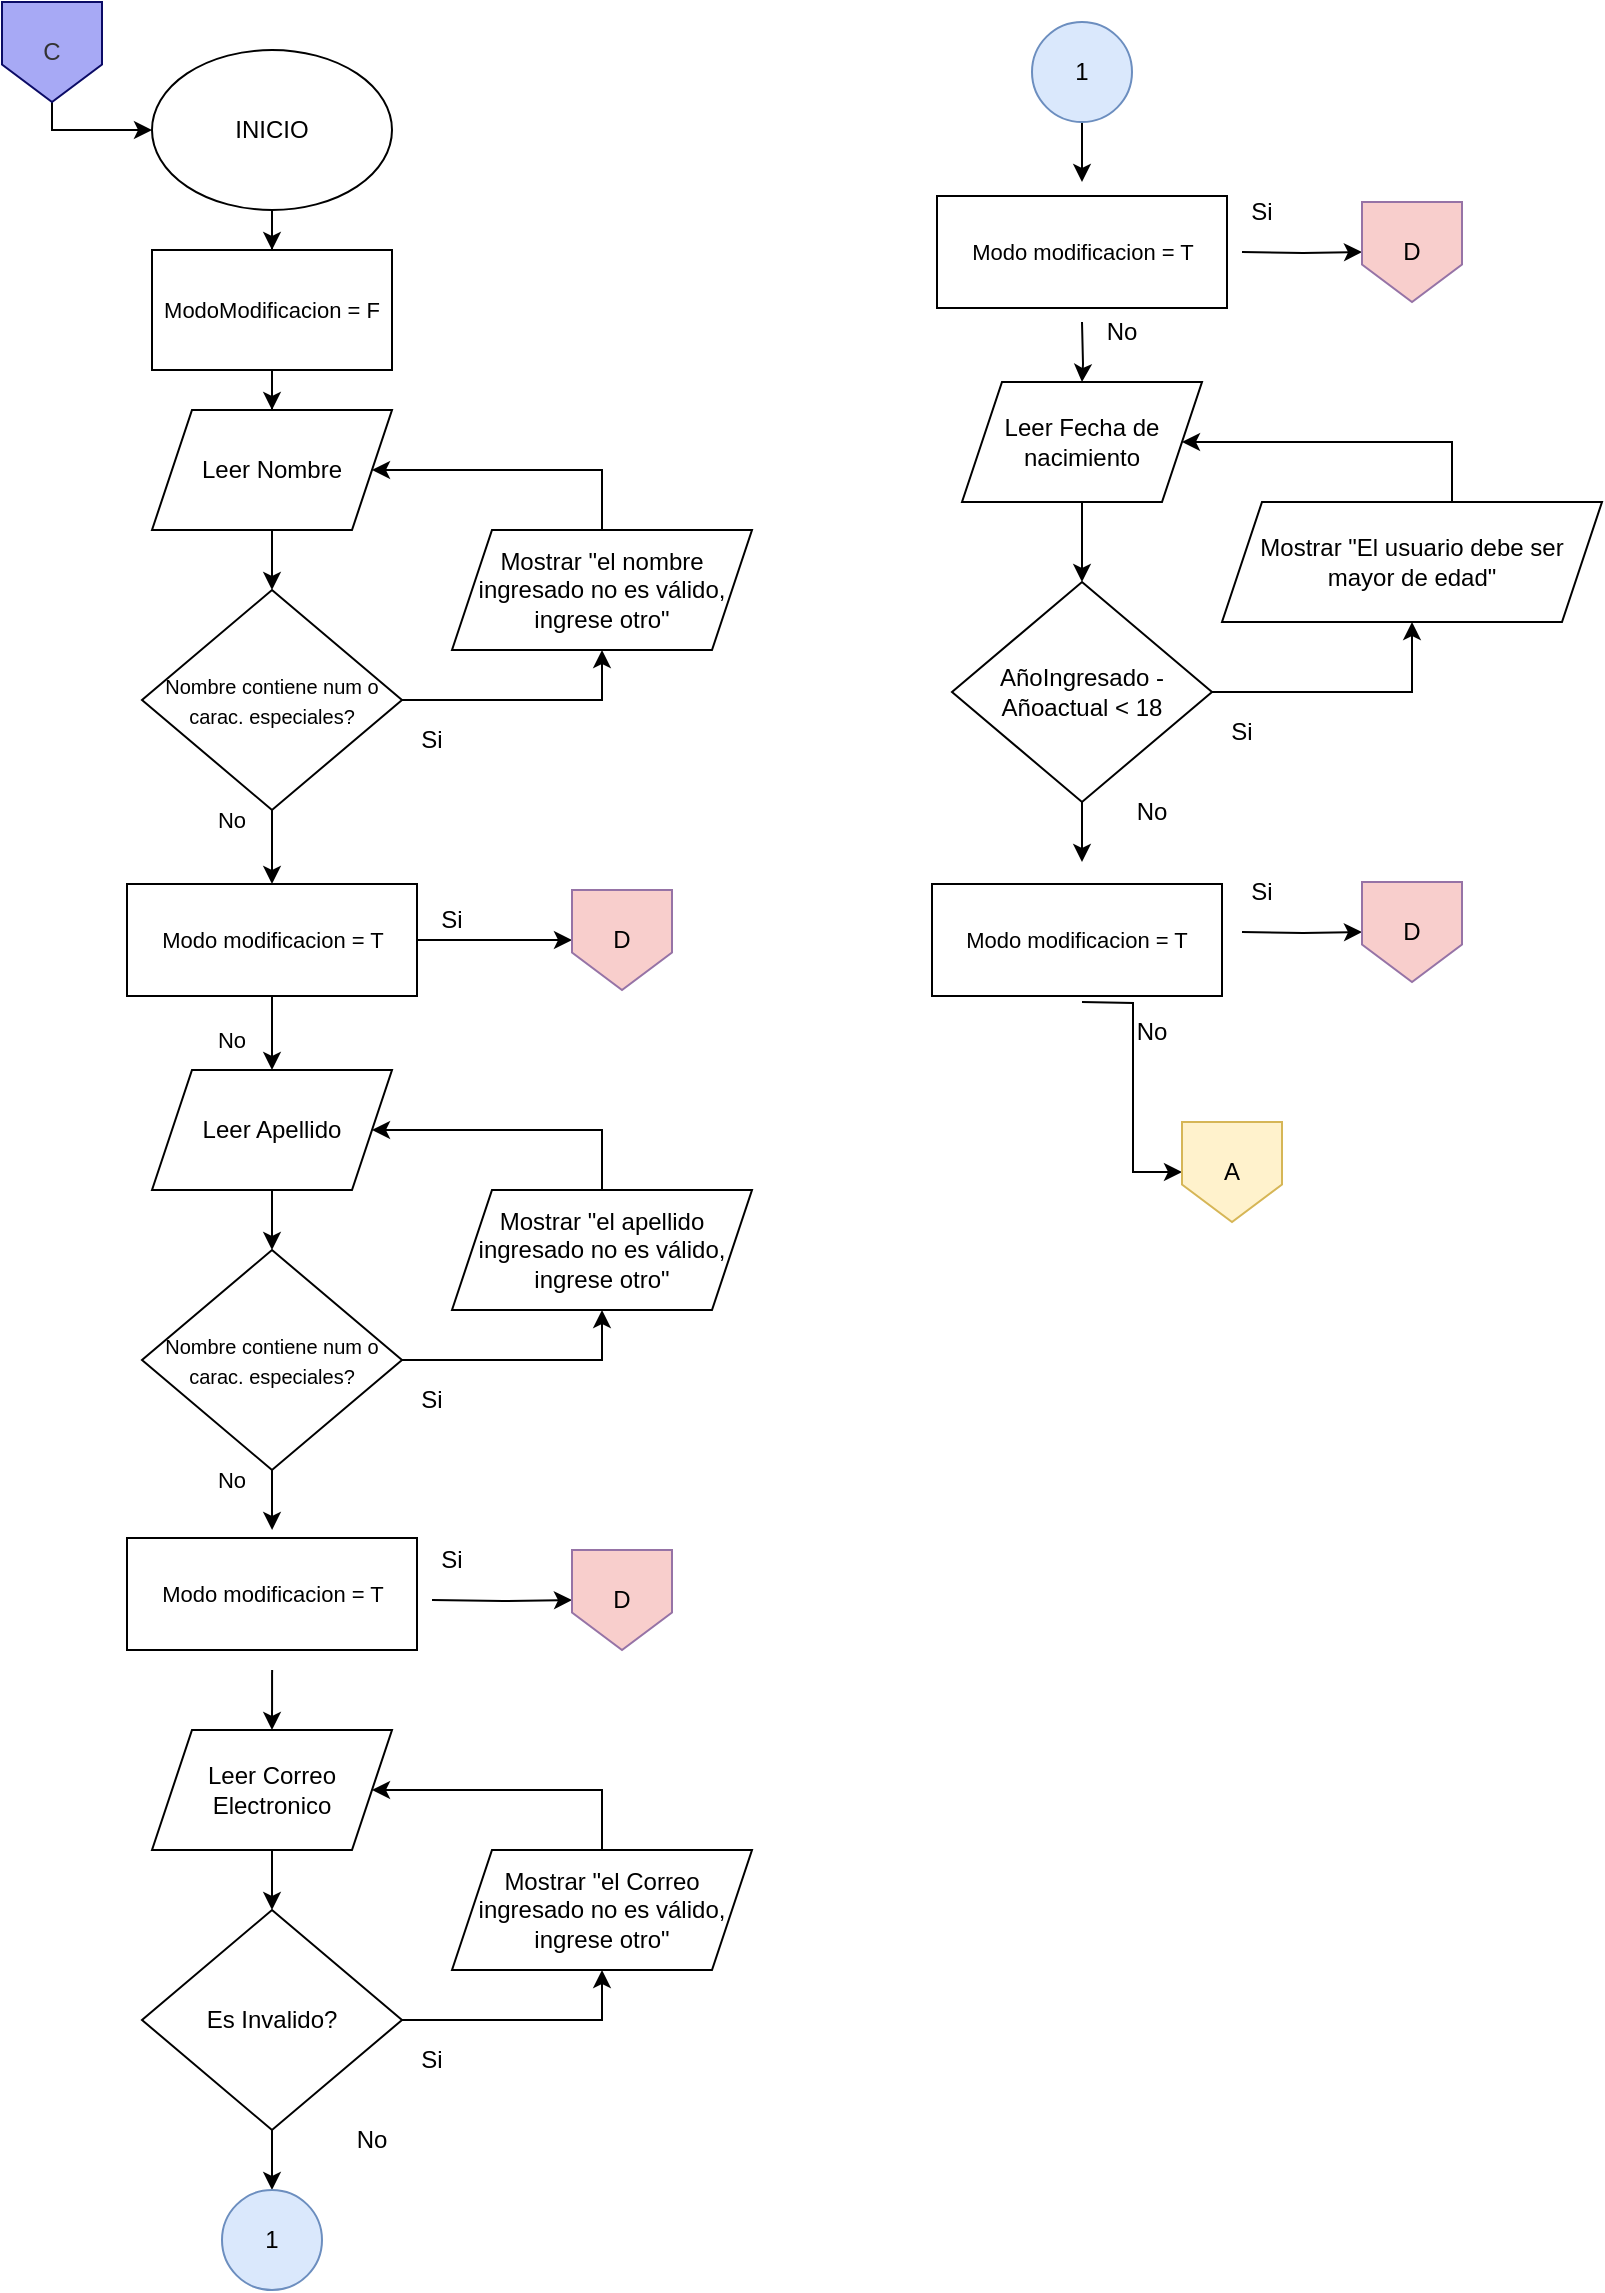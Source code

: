 <mxfile version="18.0.1" type="device" pages="3"><diagram id="2t5XsUsbbjKiXGP1UiN4" name="Solucion1"><mxGraphModel dx="1050" dy="652" grid="1" gridSize="10" guides="1" tooltips="1" connect="1" arrows="1" fold="1" page="1" pageScale="1" pageWidth="827" pageHeight="1169" math="0" shadow="0"><root><mxCell id="0"/><mxCell id="1" parent="0"/><mxCell id="XgdfV-czklC3EmxWTRdj-13" value="" style="edgeStyle=orthogonalEdgeStyle;rounded=0;orthogonalLoop=1;jettySize=auto;html=1;fontSize=11;" parent="1" source="XgdfV-czklC3EmxWTRdj-2" target="XgdfV-czklC3EmxWTRdj-12" edge="1"><mxGeometry relative="1" as="geometry"/></mxCell><mxCell id="XgdfV-czklC3EmxWTRdj-2" value="INICIO" style="ellipse;whiteSpace=wrap;html=1;" parent="1" vertex="1"><mxGeometry x="95" y="24" width="120" height="80" as="geometry"/></mxCell><mxCell id="XgdfV-czklC3EmxWTRdj-3" value="" style="edgeStyle=orthogonalEdgeStyle;orthogonalLoop=1;jettySize=auto;html=1;fontSize=10;" parent="1" source="XgdfV-czklC3EmxWTRdj-4" target="XgdfV-czklC3EmxWTRdj-6" edge="1"><mxGeometry relative="1" as="geometry"/></mxCell><mxCell id="XgdfV-czklC3EmxWTRdj-4" value="Leer Nombre" style="shape=parallelogram;perimeter=parallelogramPerimeter;whiteSpace=wrap;html=1;fixedSize=1;" parent="1" vertex="1"><mxGeometry x="95" y="204" width="120" height="60" as="geometry"/></mxCell><mxCell id="XgdfV-czklC3EmxWTRdj-5" style="edgeStyle=orthogonalEdgeStyle;rounded=0;orthogonalLoop=1;jettySize=auto;html=1;entryX=0.5;entryY=1;entryDx=0;entryDy=0;fontSize=12;" parent="1" source="XgdfV-czklC3EmxWTRdj-6" target="XgdfV-czklC3EmxWTRdj-9" edge="1"><mxGeometry relative="1" as="geometry"/></mxCell><mxCell id="XgdfV-czklC3EmxWTRdj-17" value="" style="edgeStyle=orthogonalEdgeStyle;rounded=0;orthogonalLoop=1;jettySize=auto;html=1;fontSize=11;" parent="1" source="XgdfV-czklC3EmxWTRdj-6" target="XgdfV-czklC3EmxWTRdj-16" edge="1"><mxGeometry relative="1" as="geometry"/></mxCell><mxCell id="XgdfV-czklC3EmxWTRdj-6" value="&lt;font style=&quot;font-size: 10px&quot;&gt;Nombre contiene num o carac. especiales?&lt;/font&gt;" style="rhombus;whiteSpace=wrap;html=1;" parent="1" vertex="1"><mxGeometry x="90" y="294" width="130" height="110" as="geometry"/></mxCell><mxCell id="XgdfV-czklC3EmxWTRdj-7" value="&lt;font style=&quot;font-size: 12px&quot;&gt;Si&lt;/font&gt;" style="text;html=1;strokeColor=none;fillColor=none;align=center;verticalAlign=middle;whiteSpace=wrap;rounded=0;fontSize=10;" parent="1" vertex="1"><mxGeometry x="205" y="354" width="60" height="30" as="geometry"/></mxCell><mxCell id="XgdfV-czklC3EmxWTRdj-8" style="edgeStyle=orthogonalEdgeStyle;rounded=0;orthogonalLoop=1;jettySize=auto;html=1;fontSize=12;exitX=0.5;exitY=0;exitDx=0;exitDy=0;" parent="1" source="XgdfV-czklC3EmxWTRdj-9" target="XgdfV-czklC3EmxWTRdj-4" edge="1"><mxGeometry relative="1" as="geometry"/></mxCell><mxCell id="XgdfV-czklC3EmxWTRdj-9" value="Mostrar &quot;el nombre ingresado no es válido, ingrese otro&quot;" style="shape=parallelogram;perimeter=parallelogramPerimeter;whiteSpace=wrap;html=1;fixedSize=1;fontSize=12;" parent="1" vertex="1"><mxGeometry x="245" y="264" width="150" height="60" as="geometry"/></mxCell><mxCell id="qvsBY88NgVg7_PKoARzQ-2" style="edgeStyle=orthogonalEdgeStyle;rounded=0;orthogonalLoop=1;jettySize=auto;html=1;entryX=0;entryY=0.5;entryDx=0;entryDy=0;exitX=0.5;exitY=1;exitDx=0;exitDy=0;" edge="1" parent="1" source="XgdfV-czklC3EmxWTRdj-11" target="XgdfV-czklC3EmxWTRdj-2"><mxGeometry relative="1" as="geometry"><Array as="points"><mxPoint x="45" y="64"/></Array></mxGeometry></mxCell><mxCell id="XgdfV-czklC3EmxWTRdj-11" value="C" style="shape=offPageConnector;whiteSpace=wrap;html=1;fontSize=12;fillColor=#A7A9F5;strokeColor=#0B0B66;fontColor=#333333;" parent="1" vertex="1"><mxGeometry x="20" width="50" height="50" as="geometry"/></mxCell><mxCell id="XgdfV-czklC3EmxWTRdj-14" value="" style="edgeStyle=orthogonalEdgeStyle;rounded=0;orthogonalLoop=1;jettySize=auto;html=1;fontSize=11;" parent="1" source="XgdfV-czklC3EmxWTRdj-12" target="XgdfV-czklC3EmxWTRdj-4" edge="1"><mxGeometry relative="1" as="geometry"/></mxCell><mxCell id="XgdfV-czklC3EmxWTRdj-12" value="ModoModificacion = F" style="rounded=0;whiteSpace=wrap;html=1;fontSize=11;fillColor=default;gradientColor=none;" parent="1" vertex="1"><mxGeometry x="95" y="124" width="120" height="60" as="geometry"/></mxCell><mxCell id="XgdfV-czklC3EmxWTRdj-19" value="" style="edgeStyle=orthogonalEdgeStyle;rounded=0;orthogonalLoop=1;jettySize=auto;html=1;fontSize=11;" parent="1" source="XgdfV-czklC3EmxWTRdj-16" target="XgdfV-czklC3EmxWTRdj-18" edge="1"><mxGeometry relative="1" as="geometry"/></mxCell><mxCell id="stOzlXEBYyObZb-cnsoQ-8" value="" style="edgeStyle=orthogonalEdgeStyle;rounded=0;orthogonalLoop=1;jettySize=auto;html=1;fontSize=11;" parent="1" source="XgdfV-czklC3EmxWTRdj-16" target="stOzlXEBYyObZb-cnsoQ-2" edge="1"><mxGeometry relative="1" as="geometry"/></mxCell><mxCell id="XgdfV-czklC3EmxWTRdj-16" value="Modo modificacion = T" style="rounded=0;whiteSpace=wrap;html=1;fontFamily=Helvetica;fontSize=11;fontColor=default;align=center;strokeColor=default;fillColor=default;gradientColor=none;" parent="1" vertex="1"><mxGeometry x="82.5" y="441" width="145" height="56" as="geometry"/></mxCell><mxCell id="XgdfV-czklC3EmxWTRdj-18" value="D" style="shape=offPageConnector;whiteSpace=wrap;html=1;fontSize=12;fillColor=#F8CECC;strokeColor=#9673a6;" parent="1" vertex="1"><mxGeometry x="305" y="444" width="50" height="50" as="geometry"/></mxCell><mxCell id="stOzlXEBYyObZb-cnsoQ-1" value="" style="edgeStyle=orthogonalEdgeStyle;orthogonalLoop=1;jettySize=auto;html=1;fontSize=10;" parent="1" source="stOzlXEBYyObZb-cnsoQ-2" target="stOzlXEBYyObZb-cnsoQ-4" edge="1"><mxGeometry relative="1" as="geometry"/></mxCell><mxCell id="stOzlXEBYyObZb-cnsoQ-2" value="Leer Apellido" style="shape=parallelogram;perimeter=parallelogramPerimeter;whiteSpace=wrap;html=1;fixedSize=1;" parent="1" vertex="1"><mxGeometry x="95" y="534" width="120" height="60" as="geometry"/></mxCell><mxCell id="stOzlXEBYyObZb-cnsoQ-3" style="edgeStyle=orthogonalEdgeStyle;rounded=0;orthogonalLoop=1;jettySize=auto;html=1;entryX=0.5;entryY=1;entryDx=0;entryDy=0;fontSize=12;" parent="1" source="stOzlXEBYyObZb-cnsoQ-4" target="stOzlXEBYyObZb-cnsoQ-7" edge="1"><mxGeometry relative="1" as="geometry"/></mxCell><mxCell id="stOzlXEBYyObZb-cnsoQ-12" value="" style="edgeStyle=orthogonalEdgeStyle;rounded=0;orthogonalLoop=1;jettySize=auto;html=1;fontSize=11;" parent="1" source="stOzlXEBYyObZb-cnsoQ-4" edge="1"><mxGeometry relative="1" as="geometry"><mxPoint x="155.048" y="764" as="targetPoint"/></mxGeometry></mxCell><mxCell id="stOzlXEBYyObZb-cnsoQ-4" value="&lt;font style=&quot;font-size: 10px&quot;&gt;Nombre contiene num o carac. especiales?&lt;/font&gt;" style="rhombus;whiteSpace=wrap;html=1;" parent="1" vertex="1"><mxGeometry x="90" y="624" width="130" height="110" as="geometry"/></mxCell><mxCell id="stOzlXEBYyObZb-cnsoQ-5" value="&lt;font style=&quot;font-size: 12px&quot;&gt;Si&lt;/font&gt;" style="text;html=1;strokeColor=none;fillColor=none;align=center;verticalAlign=middle;whiteSpace=wrap;rounded=0;fontSize=10;" parent="1" vertex="1"><mxGeometry x="205" y="684" width="60" height="30" as="geometry"/></mxCell><mxCell id="stOzlXEBYyObZb-cnsoQ-6" style="edgeStyle=orthogonalEdgeStyle;rounded=0;orthogonalLoop=1;jettySize=auto;html=1;fontSize=12;exitX=0.5;exitY=0;exitDx=0;exitDy=0;" parent="1" source="stOzlXEBYyObZb-cnsoQ-7" target="stOzlXEBYyObZb-cnsoQ-2" edge="1"><mxGeometry relative="1" as="geometry"/></mxCell><mxCell id="stOzlXEBYyObZb-cnsoQ-7" value="Mostrar &quot;el apellido ingresado no es válido, ingrese otro&quot;" style="shape=parallelogram;perimeter=parallelogramPerimeter;whiteSpace=wrap;html=1;fixedSize=1;fontSize=12;" parent="1" vertex="1"><mxGeometry x="245" y="594" width="150" height="60" as="geometry"/></mxCell><mxCell id="stOzlXEBYyObZb-cnsoQ-9" value="" style="edgeStyle=orthogonalEdgeStyle;rounded=0;orthogonalLoop=1;jettySize=auto;html=1;fontSize=11;" parent="1" target="stOzlXEBYyObZb-cnsoQ-11" edge="1"><mxGeometry relative="1" as="geometry"><mxPoint x="235" y="799" as="sourcePoint"/></mxGeometry></mxCell><mxCell id="yn7XMGd3HkAJTvKmgE9W-11" style="edgeStyle=orthogonalEdgeStyle;rounded=0;orthogonalLoop=1;jettySize=auto;html=1;entryX=0.5;entryY=0;entryDx=0;entryDy=0;fontSize=11;" parent="1" target="yn7XMGd3HkAJTvKmgE9W-2" edge="1"><mxGeometry relative="1" as="geometry"><mxPoint x="155.048" y="834" as="sourcePoint"/></mxGeometry></mxCell><mxCell id="stOzlXEBYyObZb-cnsoQ-11" value="D" style="shape=offPageConnector;whiteSpace=wrap;html=1;fontSize=12;fillColor=#F8CECC;strokeColor=#9673a6;" parent="1" vertex="1"><mxGeometry x="305" y="774" width="50" height="50" as="geometry"/></mxCell><mxCell id="stOzlXEBYyObZb-cnsoQ-13" value="&lt;font style=&quot;font-size: 12px&quot;&gt;Si&lt;/font&gt;" style="text;html=1;strokeColor=none;fillColor=none;align=center;verticalAlign=middle;whiteSpace=wrap;rounded=0;fontSize=10;" parent="1" vertex="1"><mxGeometry x="215" y="444" width="60" height="30" as="geometry"/></mxCell><mxCell id="stOzlXEBYyObZb-cnsoQ-14" value="No" style="text;html=1;strokeColor=none;fillColor=none;align=center;verticalAlign=middle;whiteSpace=wrap;rounded=0;fontSize=11;" parent="1" vertex="1"><mxGeometry x="105" y="394" width="60" height="30" as="geometry"/></mxCell><mxCell id="stOzlXEBYyObZb-cnsoQ-15" value="No" style="text;html=1;strokeColor=none;fillColor=none;align=center;verticalAlign=middle;whiteSpace=wrap;rounded=0;fontSize=11;" parent="1" vertex="1"><mxGeometry x="105" y="504" width="60" height="30" as="geometry"/></mxCell><mxCell id="stOzlXEBYyObZb-cnsoQ-16" value="No" style="text;html=1;strokeColor=none;fillColor=none;align=center;verticalAlign=middle;whiteSpace=wrap;rounded=0;fontSize=11;" parent="1" vertex="1"><mxGeometry x="105" y="724" width="60" height="30" as="geometry"/></mxCell><mxCell id="stOzlXEBYyObZb-cnsoQ-17" value="&lt;font style=&quot;font-size: 12px&quot;&gt;Si&lt;/font&gt;" style="text;html=1;strokeColor=none;fillColor=none;align=center;verticalAlign=middle;whiteSpace=wrap;rounded=0;fontSize=10;" parent="1" vertex="1"><mxGeometry x="215" y="764" width="60" height="30" as="geometry"/></mxCell><mxCell id="yn7XMGd3HkAJTvKmgE9W-1" value="" style="edgeStyle=orthogonalEdgeStyle;orthogonalLoop=1;jettySize=auto;html=1;fontSize=10;" parent="1" source="yn7XMGd3HkAJTvKmgE9W-2" target="yn7XMGd3HkAJTvKmgE9W-4" edge="1"><mxGeometry relative="1" as="geometry"/></mxCell><mxCell id="yn7XMGd3HkAJTvKmgE9W-2" value="Leer Correo Electronico" style="shape=parallelogram;perimeter=parallelogramPerimeter;whiteSpace=wrap;html=1;fixedSize=1;" parent="1" vertex="1"><mxGeometry x="95" y="864" width="120" height="60" as="geometry"/></mxCell><mxCell id="yn7XMGd3HkAJTvKmgE9W-3" style="edgeStyle=orthogonalEdgeStyle;rounded=0;orthogonalLoop=1;jettySize=auto;html=1;entryX=0.5;entryY=1;entryDx=0;entryDy=0;fontSize=12;" parent="1" source="yn7XMGd3HkAJTvKmgE9W-4" target="yn7XMGd3HkAJTvKmgE9W-7" edge="1"><mxGeometry relative="1" as="geometry"/></mxCell><mxCell id="OzBiYdeZmgvh1nXCNXST-2" value="" style="edgeStyle=orthogonalEdgeStyle;rounded=0;orthogonalLoop=1;jettySize=auto;html=1;" edge="1" parent="1" source="yn7XMGd3HkAJTvKmgE9W-4" target="OzBiYdeZmgvh1nXCNXST-1"><mxGeometry relative="1" as="geometry"/></mxCell><mxCell id="yn7XMGd3HkAJTvKmgE9W-4" value="Es Invalido?" style="rhombus;whiteSpace=wrap;html=1;" parent="1" vertex="1"><mxGeometry x="90" y="954" width="130" height="110" as="geometry"/></mxCell><mxCell id="yn7XMGd3HkAJTvKmgE9W-5" value="&lt;font style=&quot;font-size: 12px&quot;&gt;Si&lt;/font&gt;" style="text;html=1;strokeColor=none;fillColor=none;align=center;verticalAlign=middle;whiteSpace=wrap;rounded=0;fontSize=10;" parent="1" vertex="1"><mxGeometry x="205" y="1014" width="60" height="30" as="geometry"/></mxCell><mxCell id="yn7XMGd3HkAJTvKmgE9W-6" style="edgeStyle=orthogonalEdgeStyle;rounded=0;orthogonalLoop=1;jettySize=auto;html=1;fontSize=12;exitX=0.5;exitY=0;exitDx=0;exitDy=0;" parent="1" source="yn7XMGd3HkAJTvKmgE9W-7" target="yn7XMGd3HkAJTvKmgE9W-2" edge="1"><mxGeometry relative="1" as="geometry"/></mxCell><mxCell id="yn7XMGd3HkAJTvKmgE9W-7" value="Mostrar &quot;el Correo ingresado no es válido, ingrese otro&quot;" style="shape=parallelogram;perimeter=parallelogramPerimeter;whiteSpace=wrap;html=1;fixedSize=1;fontSize=12;" parent="1" vertex="1"><mxGeometry x="245" y="924" width="150" height="60" as="geometry"/></mxCell><mxCell id="yn7XMGd3HkAJTvKmgE9W-8" value="&lt;font style=&quot;font-size: 12px&quot;&gt;No&lt;/font&gt;" style="text;html=1;strokeColor=none;fillColor=none;align=center;verticalAlign=middle;whiteSpace=wrap;rounded=0;fontSize=10;" parent="1" vertex="1"><mxGeometry x="175" y="1054" width="60" height="30" as="geometry"/></mxCell><mxCell id="yn7XMGd3HkAJTvKmgE9W-12" value="" style="edgeStyle=orthogonalEdgeStyle;rounded=0;orthogonalLoop=1;jettySize=auto;html=1;fontSize=11;" parent="1" target="yn7XMGd3HkAJTvKmgE9W-14" edge="1"><mxGeometry relative="1" as="geometry"><mxPoint x="640" y="125" as="sourcePoint"/></mxGeometry></mxCell><mxCell id="yn7XMGd3HkAJTvKmgE9W-14" value="D" style="shape=offPageConnector;whiteSpace=wrap;html=1;fontSize=12;fillColor=#F8CECC;strokeColor=#9673a6;" parent="1" vertex="1"><mxGeometry x="700" y="100" width="50" height="50" as="geometry"/></mxCell><mxCell id="yn7XMGd3HkAJTvKmgE9W-15" value="&lt;font style=&quot;font-size: 12px&quot;&gt;Si&lt;/font&gt;" style="text;html=1;strokeColor=none;fillColor=none;align=center;verticalAlign=middle;whiteSpace=wrap;rounded=0;fontSize=10;" parent="1" vertex="1"><mxGeometry x="620" y="90" width="60" height="30" as="geometry"/></mxCell><mxCell id="OzBiYdeZmgvh1nXCNXST-1" value="1" style="ellipse;whiteSpace=wrap;html=1;aspect=fixed;fontSize=12;fillColor=#dae8fc;strokeColor=#6c8ebf;" vertex="1" parent="1"><mxGeometry x="130" y="1094" width="50" height="50" as="geometry"/></mxCell><mxCell id="OzBiYdeZmgvh1nXCNXST-5" value="" style="edgeStyle=orthogonalEdgeStyle;rounded=0;orthogonalLoop=1;jettySize=auto;html=1;" edge="1" parent="1" source="OzBiYdeZmgvh1nXCNXST-3"><mxGeometry relative="1" as="geometry"><mxPoint x="560" y="90" as="targetPoint"/></mxGeometry></mxCell><mxCell id="OzBiYdeZmgvh1nXCNXST-3" value="1" style="ellipse;whiteSpace=wrap;html=1;aspect=fixed;fontSize=12;fillColor=#dae8fc;strokeColor=#6c8ebf;" vertex="1" parent="1"><mxGeometry x="535" y="10" width="50" height="50" as="geometry"/></mxCell><mxCell id="1nNHb5ImyzqzlSNYQ17G-1" value="" style="edgeStyle=orthogonalEdgeStyle;rounded=0;orthogonalLoop=1;jettySize=auto;html=1;fontSize=12;" edge="1" parent="1" target="1nNHb5ImyzqzlSNYQ17G-3"><mxGeometry relative="1" as="geometry"><mxPoint x="560" y="160" as="sourcePoint"/></mxGeometry></mxCell><mxCell id="1nNHb5ImyzqzlSNYQ17G-2" value="" style="edgeStyle=orthogonalEdgeStyle;orthogonalLoop=1;jettySize=auto;html=1;fontSize=10;" edge="1" parent="1" source="1nNHb5ImyzqzlSNYQ17G-3" target="1nNHb5ImyzqzlSNYQ17G-6"><mxGeometry relative="1" as="geometry"/></mxCell><mxCell id="1nNHb5ImyzqzlSNYQ17G-3" value="Leer Fecha de nacimiento" style="shape=parallelogram;perimeter=parallelogramPerimeter;whiteSpace=wrap;html=1;fixedSize=1;" vertex="1" parent="1"><mxGeometry x="500" y="190" width="120" height="60" as="geometry"/></mxCell><mxCell id="1nNHb5ImyzqzlSNYQ17G-4" style="edgeStyle=orthogonalEdgeStyle;rounded=0;orthogonalLoop=1;jettySize=auto;html=1;entryX=0.5;entryY=1;entryDx=0;entryDy=0;fontSize=12;" edge="1" parent="1" source="1nNHb5ImyzqzlSNYQ17G-6" target="1nNHb5ImyzqzlSNYQ17G-9"><mxGeometry relative="1" as="geometry"/></mxCell><mxCell id="1nNHb5ImyzqzlSNYQ17G-6" value="&lt;font style=&quot;font-size: 12px&quot;&gt;AñoIngresado - Añoactual &amp;lt; 18&lt;/font&gt;" style="rhombus;whiteSpace=wrap;html=1;" vertex="1" parent="1"><mxGeometry x="495" y="290" width="130" height="110" as="geometry"/></mxCell><mxCell id="1nNHb5ImyzqzlSNYQ17G-7" value="&lt;font style=&quot;font-size: 12px&quot;&gt;Si&lt;/font&gt;" style="text;html=1;strokeColor=none;fillColor=none;align=center;verticalAlign=middle;whiteSpace=wrap;rounded=0;fontSize=10;" vertex="1" parent="1"><mxGeometry x="610" y="350" width="60" height="30" as="geometry"/></mxCell><mxCell id="1nNHb5ImyzqzlSNYQ17G-8" style="edgeStyle=orthogonalEdgeStyle;rounded=0;orthogonalLoop=1;jettySize=auto;html=1;fontSize=12;exitX=0.5;exitY=0;exitDx=0;exitDy=0;entryX=1;entryY=0.5;entryDx=0;entryDy=0;" edge="1" parent="1" source="1nNHb5ImyzqzlSNYQ17G-9" target="1nNHb5ImyzqzlSNYQ17G-3"><mxGeometry relative="1" as="geometry"><Array as="points"><mxPoint x="745" y="220"/></Array></mxGeometry></mxCell><mxCell id="1nNHb5ImyzqzlSNYQ17G-9" value="Mostrar &quot;El usuario debe ser mayor de edad&quot;" style="shape=parallelogram;perimeter=parallelogramPerimeter;whiteSpace=wrap;html=1;fixedSize=1;fontSize=12;" vertex="1" parent="1"><mxGeometry x="630" y="250" width="190" height="60" as="geometry"/></mxCell><mxCell id="1nNHb5ImyzqzlSNYQ17G-10" value="&lt;font style=&quot;font-size: 12px&quot;&gt;No&lt;/font&gt;" style="text;html=1;strokeColor=none;fillColor=none;align=center;verticalAlign=middle;whiteSpace=wrap;rounded=0;fontSize=10;" vertex="1" parent="1"><mxGeometry x="550" y="150" width="60" height="30" as="geometry"/></mxCell><mxCell id="1nNHb5ImyzqzlSNYQ17G-11" value="&lt;font style=&quot;font-size: 12px&quot;&gt;No&lt;/font&gt;" style="text;html=1;strokeColor=none;fillColor=none;align=center;verticalAlign=middle;whiteSpace=wrap;rounded=0;fontSize=10;" vertex="1" parent="1"><mxGeometry x="565" y="390" width="60" height="30" as="geometry"/></mxCell><mxCell id="1nNHb5ImyzqzlSNYQ17G-13" value="" style="edgeStyle=orthogonalEdgeStyle;rounded=0;orthogonalLoop=1;jettySize=auto;html=1;fontSize=11;" edge="1" parent="1" target="1nNHb5ImyzqzlSNYQ17G-15"><mxGeometry relative="1" as="geometry"><mxPoint x="640" y="465" as="sourcePoint"/></mxGeometry></mxCell><mxCell id="54F_9joHmL05jlWuwKGY-2" style="edgeStyle=orthogonalEdgeStyle;rounded=0;orthogonalLoop=1;jettySize=auto;html=1;entryX=0;entryY=0.5;entryDx=0;entryDy=0;" edge="1" parent="1" target="54F_9joHmL05jlWuwKGY-1"><mxGeometry relative="1" as="geometry"><mxPoint x="560" y="500" as="sourcePoint"/></mxGeometry></mxCell><mxCell id="1nNHb5ImyzqzlSNYQ17G-15" value="D" style="shape=offPageConnector;whiteSpace=wrap;html=1;fontSize=12;fillColor=#F8CECC;strokeColor=#9673a6;" vertex="1" parent="1"><mxGeometry x="700" y="440" width="50" height="50" as="geometry"/></mxCell><mxCell id="1nNHb5ImyzqzlSNYQ17G-16" value="&lt;font style=&quot;font-size: 12px&quot;&gt;Si&lt;/font&gt;" style="text;html=1;strokeColor=none;fillColor=none;align=center;verticalAlign=middle;whiteSpace=wrap;rounded=0;fontSize=10;" vertex="1" parent="1"><mxGeometry x="620" y="430" width="60" height="30" as="geometry"/></mxCell><mxCell id="1nNHb5ImyzqzlSNYQ17G-17" value="" style="edgeStyle=orthogonalEdgeStyle;rounded=0;orthogonalLoop=1;jettySize=auto;html=1;" edge="1" parent="1"><mxGeometry relative="1" as="geometry"><mxPoint x="560" y="400" as="sourcePoint"/><mxPoint x="560" y="430" as="targetPoint"/></mxGeometry></mxCell><mxCell id="1nNHb5ImyzqzlSNYQ17G-18" value="&lt;font style=&quot;font-size: 12px&quot;&gt;No&lt;/font&gt;" style="text;html=1;strokeColor=none;fillColor=none;align=center;verticalAlign=middle;whiteSpace=wrap;rounded=0;fontSize=10;" vertex="1" parent="1"><mxGeometry x="565" y="500" width="60" height="30" as="geometry"/></mxCell><mxCell id="54F_9joHmL05jlWuwKGY-1" value="A" style="shape=offPageConnector;whiteSpace=wrap;html=1;fontSize=12;fillColor=#fff2cc;strokeColor=#d6b656;" vertex="1" parent="1"><mxGeometry x="610" y="560" width="50" height="50" as="geometry"/></mxCell><mxCell id="Nd8E6YRmTpIrvcjP4Lmi-1" value="Modo modificacion = T" style="rounded=0;whiteSpace=wrap;html=1;fontFamily=Helvetica;fontSize=11;fontColor=default;align=center;strokeColor=default;fillColor=default;gradientColor=none;" vertex="1" parent="1"><mxGeometry x="82.5" y="768" width="145" height="56" as="geometry"/></mxCell><mxCell id="Nd8E6YRmTpIrvcjP4Lmi-2" value="Modo modificacion = T" style="rounded=0;whiteSpace=wrap;html=1;fontFamily=Helvetica;fontSize=11;fontColor=default;align=center;strokeColor=default;fillColor=default;gradientColor=none;" vertex="1" parent="1"><mxGeometry x="487.5" y="97" width="145" height="56" as="geometry"/></mxCell><mxCell id="Nd8E6YRmTpIrvcjP4Lmi-3" value="Modo modificacion = T" style="rounded=0;whiteSpace=wrap;html=1;fontFamily=Helvetica;fontSize=11;fontColor=default;align=center;strokeColor=default;fillColor=default;gradientColor=none;" vertex="1" parent="1"><mxGeometry x="485" y="441" width="145" height="56" as="geometry"/></mxCell></root></mxGraphModel></diagram><diagram id="OcpUrv05nKXC4rmCDOTu" name="Solucion2"><mxGraphModel dx="1837" dy="1142" grid="1" gridSize="10" guides="1" tooltips="1" connect="1" arrows="1" fold="1" page="1" pageScale="1" pageWidth="827" pageHeight="1169" math="0" shadow="0"><root><mxCell id="0"/><mxCell id="1" parent="0"/><mxCell id="tL3N1QqL71P3ONMkDOUT-5" style="edgeStyle=orthogonalEdgeStyle;rounded=0;orthogonalLoop=1;jettySize=auto;html=1;entryX=0;entryY=0.5;entryDx=0;entryDy=0;exitX=0.5;exitY=1;exitDx=0;exitDy=0;" edge="1" parent="1" source="f_uJ5-My7sQripFty5s6-1" target="P5ZSK1RF66J3ck82rve2-2"><mxGeometry relative="1" as="geometry"><Array as="points"><mxPoint x="50" y="50"/><mxPoint x="50" y="50"/></Array></mxGeometry></mxCell><mxCell id="f_uJ5-My7sQripFty5s6-1" value="A" style="shape=offPageConnector;whiteSpace=wrap;html=1;fontSize=12;fillColor=#fff2cc;strokeColor=#d6b656;" vertex="1" parent="1"><mxGeometry width="50" height="50" as="geometry"/></mxCell><mxCell id="P5ZSK1RF66J3ck82rve2-1" value="" style="edgeStyle=orthogonalEdgeStyle;rounded=0;orthogonalLoop=1;jettySize=auto;html=1;fontSize=12;" edge="1" parent="1" source="P5ZSK1RF66J3ck82rve2-2" target="P5ZSK1RF66J3ck82rve2-5"><mxGeometry relative="1" as="geometry"/></mxCell><mxCell id="P5ZSK1RF66J3ck82rve2-2" value="Leer Tel1" style="shape=parallelogram;perimeter=parallelogramPerimeter;whiteSpace=wrap;html=1;fixedSize=1;fontSize=12;" vertex="1" parent="1"><mxGeometry x="100" y="20" width="120" height="60" as="geometry"/></mxCell><mxCell id="P5ZSK1RF66J3ck82rve2-3" value="" style="edgeStyle=orthogonalEdgeStyle;rounded=0;orthogonalLoop=1;jettySize=auto;html=1;fontSize=12;" edge="1" parent="1" source="P5ZSK1RF66J3ck82rve2-5" target="P5ZSK1RF66J3ck82rve2-7"><mxGeometry relative="1" as="geometry"/></mxCell><mxCell id="P5ZSK1RF66J3ck82rve2-4" value="" style="edgeStyle=orthogonalEdgeStyle;rounded=0;orthogonalLoop=1;jettySize=auto;html=1;fontSize=12;" edge="1" parent="1" source="P5ZSK1RF66J3ck82rve2-5" target="P5ZSK1RF66J3ck82rve2-10"><mxGeometry relative="1" as="geometry"/></mxCell><mxCell id="P5ZSK1RF66J3ck82rve2-5" value="Es Invalido?" style="rhombus;whiteSpace=wrap;html=1;fontSize=12;" vertex="1" parent="1"><mxGeometry x="120" y="120" width="80" height="80" as="geometry"/></mxCell><mxCell id="P5ZSK1RF66J3ck82rve2-6" style="edgeStyle=orthogonalEdgeStyle;rounded=0;orthogonalLoop=1;jettySize=auto;html=1;entryX=1;entryY=0.5;entryDx=0;entryDy=0;fontSize=12;exitX=0.5;exitY=0;exitDx=0;exitDy=0;" edge="1" parent="1" source="P5ZSK1RF66J3ck82rve2-7" target="P5ZSK1RF66J3ck82rve2-2"><mxGeometry relative="1" as="geometry"><Array as="points"><mxPoint x="305" y="50"/></Array></mxGeometry></mxCell><mxCell id="P5ZSK1RF66J3ck82rve2-7" value="Mostrar &quot;el telefono ingresado no es válido, ingrese otro&quot;" style="shape=parallelogram;perimeter=parallelogramPerimeter;whiteSpace=wrap;html=1;fixedSize=1;fontSize=12;" vertex="1" parent="1"><mxGeometry x="230" y="130" width="150" height="60" as="geometry"/></mxCell><mxCell id="P5ZSK1RF66J3ck82rve2-8" style="edgeStyle=orthogonalEdgeStyle;rounded=0;orthogonalLoop=1;jettySize=auto;html=1;entryX=0.5;entryY=1;entryDx=0;entryDy=0;fontSize=12;" edge="1" parent="1" source="P5ZSK1RF66J3ck82rve2-10" target="P5ZSK1RF66J3ck82rve2-7"><mxGeometry relative="1" as="geometry"/></mxCell><mxCell id="P5ZSK1RF66J3ck82rve2-9" value="" style="edgeStyle=orthogonalEdgeStyle;rounded=0;orthogonalLoop=1;jettySize=auto;html=1;fontSize=12;" edge="1" parent="1" source="P5ZSK1RF66J3ck82rve2-10" target="P5ZSK1RF66J3ck82rve2-12"><mxGeometry relative="1" as="geometry"/></mxCell><mxCell id="P5ZSK1RF66J3ck82rve2-10" value="Telefono = 0 ?" style="rhombus;whiteSpace=wrap;html=1;fontSize=12;" vertex="1" parent="1"><mxGeometry x="115" y="230" width="90" height="80" as="geometry"/></mxCell><mxCell id="P5ZSK1RF66J3ck82rve2-11" value="" style="edgeStyle=orthogonalEdgeStyle;rounded=0;orthogonalLoop=1;jettySize=auto;html=1;fontSize=12;" edge="1" parent="1" source="P5ZSK1RF66J3ck82rve2-12" target="P5ZSK1RF66J3ck82rve2-15"><mxGeometry relative="1" as="geometry"/></mxCell><mxCell id="P5ZSK1RF66J3ck82rve2-12" value="Leer Tel2" style="shape=parallelogram;perimeter=parallelogramPerimeter;whiteSpace=wrap;html=1;fixedSize=1;fontSize=12;" vertex="1" parent="1"><mxGeometry x="100" y="350" width="120" height="60" as="geometry"/></mxCell><mxCell id="P5ZSK1RF66J3ck82rve2-13" value="" style="edgeStyle=orthogonalEdgeStyle;rounded=0;orthogonalLoop=1;jettySize=auto;html=1;fontSize=12;" edge="1" parent="1" source="P5ZSK1RF66J3ck82rve2-15" target="P5ZSK1RF66J3ck82rve2-17"><mxGeometry relative="1" as="geometry"/></mxCell><mxCell id="P5ZSK1RF66J3ck82rve2-14" value="" style="edgeStyle=orthogonalEdgeStyle;rounded=0;orthogonalLoop=1;jettySize=auto;html=1;fontSize=12;" edge="1" parent="1" source="P5ZSK1RF66J3ck82rve2-15" target="P5ZSK1RF66J3ck82rve2-20"><mxGeometry relative="1" as="geometry"/></mxCell><mxCell id="P5ZSK1RF66J3ck82rve2-15" value="Es Invalido?" style="rhombus;whiteSpace=wrap;html=1;fontSize=12;" vertex="1" parent="1"><mxGeometry x="120" y="440" width="80" height="80" as="geometry"/></mxCell><mxCell id="P5ZSK1RF66J3ck82rve2-16" style="edgeStyle=orthogonalEdgeStyle;rounded=0;orthogonalLoop=1;jettySize=auto;html=1;entryX=1;entryY=0.5;entryDx=0;entryDy=0;fontSize=12;exitX=0.5;exitY=0;exitDx=0;exitDy=0;" edge="1" parent="1" source="P5ZSK1RF66J3ck82rve2-17" target="P5ZSK1RF66J3ck82rve2-12"><mxGeometry relative="1" as="geometry"><Array as="points"><mxPoint x="315" y="380"/></Array></mxGeometry></mxCell><mxCell id="P5ZSK1RF66J3ck82rve2-17" value="Mostrar &quot;el telefono ingresado no es válido, ingrese otro&quot;" style="shape=parallelogram;perimeter=parallelogramPerimeter;whiteSpace=wrap;html=1;fixedSize=1;fontSize=12;" vertex="1" parent="1"><mxGeometry x="240" y="450" width="150" height="60" as="geometry"/></mxCell><mxCell id="P5ZSK1RF66J3ck82rve2-18" style="edgeStyle=orthogonalEdgeStyle;rounded=0;orthogonalLoop=1;jettySize=auto;html=1;entryX=0.5;entryY=1;entryDx=0;entryDy=0;fontSize=12;" edge="1" parent="1" source="P5ZSK1RF66J3ck82rve2-20" target="P5ZSK1RF66J3ck82rve2-17"><mxGeometry relative="1" as="geometry"/></mxCell><mxCell id="P5ZSK1RF66J3ck82rve2-19" value="" style="edgeStyle=orthogonalEdgeStyle;rounded=0;orthogonalLoop=1;jettySize=auto;html=1;fontSize=12;" edge="1" parent="1" source="P5ZSK1RF66J3ck82rve2-20" target="P5ZSK1RF66J3ck82rve2-43"><mxGeometry relative="1" as="geometry"/></mxCell><mxCell id="P5ZSK1RF66J3ck82rve2-20" value="Tel2 = Tel1" style="rhombus;whiteSpace=wrap;html=1;fontSize=12;" vertex="1" parent="1"><mxGeometry x="120" y="550" width="80" height="80" as="geometry"/></mxCell><mxCell id="P5ZSK1RF66J3ck82rve2-21" value="" style="edgeStyle=orthogonalEdgeStyle;rounded=0;orthogonalLoop=1;jettySize=auto;html=1;fontSize=12;" edge="1" parent="1" source="P5ZSK1RF66J3ck82rve2-22" target="P5ZSK1RF66J3ck82rve2-25"><mxGeometry relative="1" as="geometry"/></mxCell><mxCell id="P5ZSK1RF66J3ck82rve2-22" value="Leer Tel3" style="shape=parallelogram;perimeter=parallelogramPerimeter;whiteSpace=wrap;html=1;fixedSize=1;fontSize=12;" vertex="1" parent="1"><mxGeometry x="100" y="760" width="120" height="60" as="geometry"/></mxCell><mxCell id="P5ZSK1RF66J3ck82rve2-23" value="" style="edgeStyle=orthogonalEdgeStyle;rounded=0;orthogonalLoop=1;jettySize=auto;html=1;fontSize=12;" edge="1" parent="1" source="P5ZSK1RF66J3ck82rve2-25" target="P5ZSK1RF66J3ck82rve2-27"><mxGeometry relative="1" as="geometry"/></mxCell><mxCell id="P5ZSK1RF66J3ck82rve2-24" value="" style="edgeStyle=orthogonalEdgeStyle;rounded=0;orthogonalLoop=1;jettySize=auto;html=1;fontSize=12;" edge="1" parent="1" source="P5ZSK1RF66J3ck82rve2-25" target="P5ZSK1RF66J3ck82rve2-29"><mxGeometry relative="1" as="geometry"/></mxCell><mxCell id="P5ZSK1RF66J3ck82rve2-25" value="Es Invalido?" style="rhombus;whiteSpace=wrap;html=1;fontSize=12;" vertex="1" parent="1"><mxGeometry x="120" y="841" width="80" height="80" as="geometry"/></mxCell><mxCell id="P5ZSK1RF66J3ck82rve2-26" style="edgeStyle=orthogonalEdgeStyle;rounded=0;orthogonalLoop=1;jettySize=auto;html=1;entryX=1;entryY=0.5;entryDx=0;entryDy=0;fontSize=12;exitX=0.5;exitY=0;exitDx=0;exitDy=0;" edge="1" parent="1" source="P5ZSK1RF66J3ck82rve2-27" target="P5ZSK1RF66J3ck82rve2-22"><mxGeometry relative="1" as="geometry"><Array as="points"><mxPoint x="315" y="790"/></Array></mxGeometry></mxCell><mxCell id="P5ZSK1RF66J3ck82rve2-27" value="Mostrar &quot;el telefono ingresado no es válido, ingrese otro&quot;" style="shape=parallelogram;perimeter=parallelogramPerimeter;whiteSpace=wrap;html=1;fixedSize=1;fontSize=12;" vertex="1" parent="1"><mxGeometry x="240" y="851" width="150" height="60" as="geometry"/></mxCell><mxCell id="P5ZSK1RF66J3ck82rve2-28" style="edgeStyle=orthogonalEdgeStyle;rounded=0;orthogonalLoop=1;jettySize=auto;html=1;entryX=0.5;entryY=1;entryDx=0;entryDy=0;fontSize=12;" edge="1" parent="1" source="P5ZSK1RF66J3ck82rve2-29" target="P5ZSK1RF66J3ck82rve2-27"><mxGeometry relative="1" as="geometry"/></mxCell><mxCell id="IyNTri1KXAJJflEIQYmt-3" style="edgeStyle=orthogonalEdgeStyle;rounded=0;orthogonalLoop=1;jettySize=auto;html=1;entryX=0;entryY=0.5;entryDx=0;entryDy=0;exitX=0.5;exitY=1;exitDx=0;exitDy=0;" edge="1" parent="1" source="P5ZSK1RF66J3ck82rve2-29" target="IyNTri1KXAJJflEIQYmt-1"><mxGeometry relative="1" as="geometry"/></mxCell><mxCell id="P5ZSK1RF66J3ck82rve2-29" value="Tel3 = Tel1" style="rhombus;whiteSpace=wrap;html=1;fontSize=12;" vertex="1" parent="1"><mxGeometry x="120" y="951" width="80" height="80" as="geometry"/></mxCell><mxCell id="P5ZSK1RF66J3ck82rve2-30" value="&lt;font style=&quot;font-size: 12px&quot;&gt;Si&lt;/font&gt;" style="text;html=1;strokeColor=none;fillColor=none;align=center;verticalAlign=middle;whiteSpace=wrap;rounded=0;fontSize=10;" vertex="1" parent="1"><mxGeometry x="180" y="130" width="60" height="30" as="geometry"/></mxCell><mxCell id="P5ZSK1RF66J3ck82rve2-31" value="&lt;font style=&quot;font-size: 12px&quot;&gt;Si&lt;/font&gt;" style="text;html=1;strokeColor=none;fillColor=none;align=center;verticalAlign=middle;whiteSpace=wrap;rounded=0;fontSize=10;" vertex="1" parent="1"><mxGeometry x="180" y="240" width="60" height="30" as="geometry"/></mxCell><mxCell id="P5ZSK1RF66J3ck82rve2-32" value="&lt;font style=&quot;font-size: 12px&quot;&gt;Si&lt;/font&gt;" style="text;html=1;strokeColor=none;fillColor=none;align=center;verticalAlign=middle;whiteSpace=wrap;rounded=0;fontSize=10;" vertex="1" parent="1"><mxGeometry x="180" y="450" width="60" height="30" as="geometry"/></mxCell><mxCell id="P5ZSK1RF66J3ck82rve2-33" value="&lt;font style=&quot;font-size: 12px&quot;&gt;Si&lt;/font&gt;" style="text;html=1;strokeColor=none;fillColor=none;align=center;verticalAlign=middle;whiteSpace=wrap;rounded=0;fontSize=10;" vertex="1" parent="1"><mxGeometry x="180" y="560" width="60" height="30" as="geometry"/></mxCell><mxCell id="P5ZSK1RF66J3ck82rve2-34" value="&lt;font style=&quot;font-size: 12px&quot;&gt;Si&lt;/font&gt;" style="text;html=1;strokeColor=none;fillColor=none;align=center;verticalAlign=middle;whiteSpace=wrap;rounded=0;fontSize=10;" vertex="1" parent="1"><mxGeometry x="180" y="851" width="60" height="30" as="geometry"/></mxCell><mxCell id="P5ZSK1RF66J3ck82rve2-35" value="&lt;font style=&quot;font-size: 12px&quot;&gt;Si&lt;/font&gt;" style="text;html=1;strokeColor=none;fillColor=none;align=center;verticalAlign=middle;whiteSpace=wrap;rounded=0;fontSize=10;" vertex="1" parent="1"><mxGeometry x="180" y="961" width="60" height="30" as="geometry"/></mxCell><mxCell id="P5ZSK1RF66J3ck82rve2-36" value="&lt;font style=&quot;font-size: 12px&quot;&gt;No&lt;/font&gt;" style="text;html=1;strokeColor=none;fillColor=none;align=center;verticalAlign=middle;whiteSpace=wrap;rounded=0;fontSize=10;" vertex="1" parent="1"><mxGeometry x="100" y="310" width="60" height="30" as="geometry"/></mxCell><mxCell id="P5ZSK1RF66J3ck82rve2-37" value="&lt;font style=&quot;font-size: 12px&quot;&gt;No&lt;/font&gt;" style="text;html=1;strokeColor=none;fillColor=none;align=center;verticalAlign=middle;whiteSpace=wrap;rounded=0;fontSize=10;" vertex="1" parent="1"><mxGeometry x="100" y="190" width="60" height="30" as="geometry"/></mxCell><mxCell id="P5ZSK1RF66J3ck82rve2-38" value="&lt;font style=&quot;font-size: 12px&quot;&gt;No&lt;/font&gt;" style="text;html=1;strokeColor=none;fillColor=none;align=center;verticalAlign=middle;whiteSpace=wrap;rounded=0;fontSize=10;" vertex="1" parent="1"><mxGeometry x="100" y="520" width="60" height="30" as="geometry"/></mxCell><mxCell id="P5ZSK1RF66J3ck82rve2-39" value="&lt;font style=&quot;font-size: 12px&quot;&gt;No&lt;/font&gt;" style="text;html=1;strokeColor=none;fillColor=none;align=center;verticalAlign=middle;whiteSpace=wrap;rounded=0;fontSize=10;" vertex="1" parent="1"><mxGeometry x="100" y="610" width="60" height="30" as="geometry"/></mxCell><mxCell id="P5ZSK1RF66J3ck82rve2-40" value="&lt;font style=&quot;font-size: 12px&quot;&gt;No&lt;/font&gt;" style="text;html=1;strokeColor=none;fillColor=none;align=center;verticalAlign=middle;whiteSpace=wrap;rounded=0;fontSize=10;" vertex="1" parent="1"><mxGeometry x="100" y="911" width="60" height="30" as="geometry"/></mxCell><mxCell id="P5ZSK1RF66J3ck82rve2-42" style="edgeStyle=orthogonalEdgeStyle;rounded=0;orthogonalLoop=1;jettySize=auto;html=1;entryX=0.5;entryY=0;entryDx=0;entryDy=0;fontSize=12;" edge="1" parent="1" source="P5ZSK1RF66J3ck82rve2-43" target="P5ZSK1RF66J3ck82rve2-22"><mxGeometry relative="1" as="geometry"/></mxCell><mxCell id="IyNTri1KXAJJflEIQYmt-2" style="edgeStyle=orthogonalEdgeStyle;rounded=0;orthogonalLoop=1;jettySize=auto;html=1;entryX=0.5;entryY=0;entryDx=0;entryDy=0;" edge="1" parent="1" source="P5ZSK1RF66J3ck82rve2-43" target="IyNTri1KXAJJflEIQYmt-1"><mxGeometry relative="1" as="geometry"/></mxCell><mxCell id="P5ZSK1RF66J3ck82rve2-43" value="Tel2 = 0?" style="rhombus;whiteSpace=wrap;html=1;fontSize=12;" vertex="1" parent="1"><mxGeometry x="120" y="650" width="80" height="80" as="geometry"/></mxCell><mxCell id="P5ZSK1RF66J3ck82rve2-44" value="&lt;font style=&quot;font-size: 12px&quot;&gt;No&lt;/font&gt;" style="text;html=1;strokeColor=none;fillColor=none;align=center;verticalAlign=middle;whiteSpace=wrap;rounded=0;fontSize=10;" vertex="1" parent="1"><mxGeometry x="100" y="730" width="60" height="30" as="geometry"/></mxCell><mxCell id="P5ZSK1RF66J3ck82rve2-45" value="&lt;font style=&quot;font-size: 12px&quot;&gt;Si&lt;/font&gt;" style="text;html=1;strokeColor=none;fillColor=none;align=center;verticalAlign=middle;whiteSpace=wrap;rounded=0;fontSize=10;" vertex="1" parent="1"><mxGeometry x="180" y="650" width="60" height="30" as="geometry"/></mxCell><mxCell id="tL3N1QqL71P3ONMkDOUT-1" value="" style="edgeStyle=orthogonalEdgeStyle;rounded=0;orthogonalLoop=1;jettySize=auto;html=1;fontSize=11;" edge="1" parent="1" source="tL3N1QqL71P3ONMkDOUT-2" target="tL3N1QqL71P3ONMkDOUT-3"><mxGeometry relative="1" as="geometry"/></mxCell><mxCell id="_zYW3GxyhYnw_lj184kv-25" value="" style="edgeStyle=orthogonalEdgeStyle;rounded=0;orthogonalLoop=1;jettySize=auto;html=1;" edge="1" parent="1" source="tL3N1QqL71P3ONMkDOUT-2" target="_zYW3GxyhYnw_lj184kv-2"><mxGeometry relative="1" as="geometry"/></mxCell><mxCell id="tL3N1QqL71P3ONMkDOUT-2" value="Modo modificacion = T" style="rounded=0;whiteSpace=wrap;html=1;fontFamily=Helvetica;fontSize=11;fontColor=default;align=center;strokeColor=default;fillColor=default;gradientColor=none;" vertex="1" parent="1"><mxGeometry x="517.5" y="65" width="135" height="60" as="geometry"/></mxCell><mxCell id="tL3N1QqL71P3ONMkDOUT-3" value="D" style="shape=offPageConnector;whiteSpace=wrap;html=1;fontSize=12;fillColor=#F8CECC;strokeColor=#9673a6;" vertex="1" parent="1"><mxGeometry x="725" y="70" width="50" height="50" as="geometry"/></mxCell><mxCell id="tL3N1QqL71P3ONMkDOUT-4" value="&lt;font style=&quot;font-size: 12px&quot;&gt;Si&lt;/font&gt;" style="text;html=1;strokeColor=none;fillColor=none;align=center;verticalAlign=middle;whiteSpace=wrap;rounded=0;fontSize=10;" vertex="1" parent="1"><mxGeometry x="645" y="60" width="60" height="30" as="geometry"/></mxCell><mxCell id="vS4qK1GQlYIr4dCI3guG-1" value="&lt;font style=&quot;font-size: 12px&quot;&gt;No&lt;/font&gt;" style="text;html=1;strokeColor=none;fillColor=none;align=center;verticalAlign=middle;whiteSpace=wrap;rounded=0;fontSize=10;rotation=0;" vertex="1" parent="1"><mxGeometry x="90" y="1031" width="60" height="30" as="geometry"/></mxCell><mxCell id="IyNTri1KXAJJflEIQYmt-1" value="B" style="ellipse;whiteSpace=wrap;html=1;aspect=fixed;fillColor=#d5e8d4;strokeColor=#82b366;" vertex="1" parent="1"><mxGeometry x="389" y="1070" width="50" height="50" as="geometry"/></mxCell><mxCell id="IyNTri1KXAJJflEIQYmt-6" value="" style="edgeStyle=orthogonalEdgeStyle;rounded=0;orthogonalLoop=1;jettySize=auto;html=1;" edge="1" parent="1" source="IyNTri1KXAJJflEIQYmt-4" target="tL3N1QqL71P3ONMkDOUT-2"><mxGeometry relative="1" as="geometry"/></mxCell><mxCell id="IyNTri1KXAJJflEIQYmt-4" value="B" style="ellipse;whiteSpace=wrap;html=1;aspect=fixed;fillColor=#d5e8d4;strokeColor=#82b366;" vertex="1" parent="1"><mxGeometry x="414" y="70" width="50" height="50" as="geometry"/></mxCell><mxCell id="_zYW3GxyhYnw_lj184kv-1" value="" style="edgeStyle=orthogonalEdgeStyle;rounded=0;orthogonalLoop=1;jettySize=auto;html=1;fontSize=12;" edge="1" parent="1" source="_zYW3GxyhYnw_lj184kv-2" target="_zYW3GxyhYnw_lj184kv-5"><mxGeometry relative="1" as="geometry"/></mxCell><mxCell id="_zYW3GxyhYnw_lj184kv-2" value="Leer Contraseña" style="shape=parallelogram;perimeter=parallelogramPerimeter;whiteSpace=wrap;html=1;fixedSize=1;fontSize=12;" vertex="1" parent="1"><mxGeometry x="525" y="190" width="120" height="60" as="geometry"/></mxCell><mxCell id="_zYW3GxyhYnw_lj184kv-3" style="edgeStyle=orthogonalEdgeStyle;rounded=0;orthogonalLoop=1;jettySize=auto;html=1;entryX=0.5;entryY=1;entryDx=0;entryDy=0;fontSize=12;" edge="1" parent="1" source="_zYW3GxyhYnw_lj184kv-5" target="_zYW3GxyhYnw_lj184kv-7"><mxGeometry relative="1" as="geometry"/></mxCell><mxCell id="_zYW3GxyhYnw_lj184kv-4" value="" style="edgeStyle=orthogonalEdgeStyle;rounded=0;orthogonalLoop=1;jettySize=auto;html=1;fontSize=11;" edge="1" parent="1" source="_zYW3GxyhYnw_lj184kv-5" target="_zYW3GxyhYnw_lj184kv-11"><mxGeometry relative="1" as="geometry"/></mxCell><mxCell id="_zYW3GxyhYnw_lj184kv-5" value="Es inválido?" style="rhombus;whiteSpace=wrap;html=1;fontSize=12;fillColor=default;gradientColor=none;" vertex="1" parent="1"><mxGeometry x="545" y="290" width="80" height="80" as="geometry"/></mxCell><mxCell id="_zYW3GxyhYnw_lj184kv-6" style="edgeStyle=orthogonalEdgeStyle;rounded=0;orthogonalLoop=1;jettySize=auto;html=1;entryX=1;entryY=0.5;entryDx=0;entryDy=0;fontSize=12;exitX=0.5;exitY=0;exitDx=0;exitDy=0;" edge="1" parent="1" source="_zYW3GxyhYnw_lj184kv-7" target="_zYW3GxyhYnw_lj184kv-2"><mxGeometry relative="1" as="geometry"/></mxCell><mxCell id="_zYW3GxyhYnw_lj184kv-7" value="Mostrar &quot;La contraseña ingresada no es válida, ingrese otra&quot;" style="shape=parallelogram;perimeter=parallelogramPerimeter;whiteSpace=wrap;html=1;fixedSize=1;fontSize=12;" vertex="1" parent="1"><mxGeometry x="640" y="240" width="150" height="60" as="geometry"/></mxCell><mxCell id="_zYW3GxyhYnw_lj184kv-8" value="&lt;font style=&quot;font-size: 12px&quot;&gt;No&lt;/font&gt;" style="text;html=1;strokeColor=none;fillColor=none;align=center;verticalAlign=middle;whiteSpace=wrap;rounded=0;fontSize=10;" vertex="1" parent="1"><mxGeometry x="510" y="360" width="60" height="30" as="geometry"/></mxCell><mxCell id="_zYW3GxyhYnw_lj184kv-9" value="&lt;font style=&quot;font-size: 12px&quot;&gt;Si&lt;/font&gt;" style="text;html=1;strokeColor=none;fillColor=none;align=center;verticalAlign=middle;whiteSpace=wrap;rounded=0;fontSize=10;" vertex="1" parent="1"><mxGeometry x="610" y="330" width="60" height="30" as="geometry"/></mxCell><mxCell id="_zYW3GxyhYnw_lj184kv-10" value="" style="edgeStyle=orthogonalEdgeStyle;rounded=0;orthogonalLoop=1;jettySize=auto;html=1;fontSize=11;" edge="1" parent="1" source="_zYW3GxyhYnw_lj184kv-11" target="_zYW3GxyhYnw_lj184kv-12"><mxGeometry relative="1" as="geometry"/></mxCell><mxCell id="_zYW3GxyhYnw_lj184kv-11" value="&lt;font style=&quot;font-size: 11px&quot;&gt;&amp;nbsp; &amp;nbsp; Mostrar Nombre; Apellido; Correo;&amp;nbsp; &amp;nbsp;F. Nacimiento; Telefonos; Contraseña&lt;/font&gt;" style="shape=parallelogram;perimeter=parallelogramPerimeter;whiteSpace=wrap;html=1;fixedSize=1;fontSize=12;fillColor=default;gradientColor=none;" vertex="1" parent="1"><mxGeometry x="485" y="400" width="200" height="60" as="geometry"/></mxCell><mxCell id="6U9Lp8q6p0yeHVLW0IQg-2" value="" style="edgeStyle=orthogonalEdgeStyle;rounded=0;orthogonalLoop=1;jettySize=auto;html=1;" edge="1" parent="1" source="_zYW3GxyhYnw_lj184kv-12" target="6U9Lp8q6p0yeHVLW0IQg-1"><mxGeometry relative="1" as="geometry"/></mxCell><mxCell id="_zYW3GxyhYnw_lj184kv-12" value="Guardar datos del Usuario" style="rounded=0;whiteSpace=wrap;html=1;fontSize=11;fillColor=default;gradientColor=none;" vertex="1" parent="1"><mxGeometry x="525" y="490" width="120" height="60" as="geometry"/></mxCell><mxCell id="6U9Lp8q6p0yeHVLW0IQg-1" value="B" style="shape=offPageConnector;whiteSpace=wrap;html=1;fontSize=12;fillColor=#e1d5e7;strokeColor=#9673a6;" vertex="1" parent="1"><mxGeometry x="560" y="610" width="50" height="50" as="geometry"/></mxCell><mxCell id="7y9sNFhCna2ugNvTU_QS-2" value="" style="edgeStyle=orthogonalEdgeStyle;rounded=0;orthogonalLoop=1;jettySize=auto;html=1;" edge="1" parent="1" source="7y9sNFhCna2ugNvTU_QS-1" target="_zYW3GxyhYnw_lj184kv-11"><mxGeometry relative="1" as="geometry"/></mxCell><mxCell id="7y9sNFhCna2ugNvTU_QS-1" value="D" style="shape=offPageConnector;whiteSpace=wrap;html=1;fontSize=12;fillColor=#F8CECC;strokeColor=#9673a6;" vertex="1" parent="1"><mxGeometry x="413.5" y="405" width="50" height="50" as="geometry"/></mxCell></root></mxGraphModel></diagram><diagram id="o9bRQiw-Nbzy5pyaOmVn" name="Solucion3"><mxGraphModel dx="1296" dy="1975" grid="1" gridSize="10" guides="1" tooltips="1" connect="1" arrows="1" fold="1" page="1" pageScale="1" pageWidth="827" pageHeight="1169" math="0" shadow="0"><root><mxCell id="0"/><mxCell id="1" parent="0"/><mxCell id="oqZI7J2ZeTOa8LkDmp1M-2" style="edgeStyle=orthogonalEdgeStyle;rounded=0;orthogonalLoop=1;jettySize=auto;html=1;entryX=0;entryY=0.5;entryDx=0;entryDy=0;exitX=0.5;exitY=1;exitDx=0;exitDy=0;" edge="1" parent="1" source="YUeQX9AzteHGKRt7SC_5-1"><mxGeometry relative="1" as="geometry"><mxPoint x="120" y="-1079" as="targetPoint"/></mxGeometry></mxCell><mxCell id="YUeQX9AzteHGKRt7SC_5-1" value="B" style="shape=offPageConnector;whiteSpace=wrap;html=1;fontSize=12;fillColor=#e1d5e7;strokeColor=#9673a6;" vertex="1" parent="1"><mxGeometry y="-1169" width="50" height="50" as="geometry"/></mxCell><mxCell id="plpbL74CrzlujmNvhuCB-3" value="" style="edgeStyle=orthogonalEdgeStyle;rounded=0;orthogonalLoop=1;jettySize=auto;html=1;" edge="1" parent="1" source="plpbL74CrzlujmNvhuCB-1" target="plpbL74CrzlujmNvhuCB-2"><mxGeometry relative="1" as="geometry"/></mxCell><mxCell id="plpbL74CrzlujmNvhuCB-1" value="Leer Confirmacion" style="shape=parallelogram;perimeter=parallelogramPerimeter;whiteSpace=wrap;html=1;fixedSize=1;fillColor=none;" vertex="1" parent="1"><mxGeometry x="60" y="-1080" width="120" height="60" as="geometry"/></mxCell><mxCell id="dyBrybVCAEryrOSS093V-6" value="" style="edgeStyle=orthogonalEdgeStyle;rounded=0;orthogonalLoop=1;jettySize=auto;html=1;" edge="1" parent="1" source="plpbL74CrzlujmNvhuCB-2" target="plpbL74CrzlujmNvhuCB-6"><mxGeometry relative="1" as="geometry"/></mxCell><mxCell id="JST-3OLF6aUrSJbayk62-7" style="edgeStyle=orthogonalEdgeStyle;rounded=0;orthogonalLoop=1;jettySize=auto;html=1;entryX=0.5;entryY=0;entryDx=0;entryDy=0;" edge="1" parent="1" source="plpbL74CrzlujmNvhuCB-2" target="JST-3OLF6aUrSJbayk62-6"><mxGeometry relative="1" as="geometry"/></mxCell><mxCell id="plpbL74CrzlujmNvhuCB-2" value="Conf. = &quot;S&quot;" style="rhombus;whiteSpace=wrap;html=1;fillColor=none;" vertex="1" parent="1"><mxGeometry x="80" y="-1000" width="80" height="80" as="geometry"/></mxCell><mxCell id="plpbL74CrzlujmNvhuCB-8" value="" style="edgeStyle=orthogonalEdgeStyle;rounded=0;orthogonalLoop=1;jettySize=auto;html=1;" edge="1" parent="1" source="plpbL74CrzlujmNvhuCB-6" target="plpbL74CrzlujmNvhuCB-7"><mxGeometry relative="1" as="geometry"/></mxCell><mxCell id="plpbL74CrzlujmNvhuCB-6" value="Registrar Usuario" style="rounded=0;whiteSpace=wrap;html=1;strokeColor=#000000;fillColor=none;" vertex="1" parent="1"><mxGeometry x="220" y="-990" width="120" height="60" as="geometry"/></mxCell><mxCell id="plpbL74CrzlujmNvhuCB-10" value="" style="edgeStyle=orthogonalEdgeStyle;rounded=0;orthogonalLoop=1;jettySize=auto;html=1;" edge="1" parent="1" source="plpbL74CrzlujmNvhuCB-7" target="plpbL74CrzlujmNvhuCB-9"><mxGeometry relative="1" as="geometry"/></mxCell><mxCell id="plpbL74CrzlujmNvhuCB-7" value="Leer OtroRegistro" style="shape=parallelogram;perimeter=parallelogramPerimeter;whiteSpace=wrap;html=1;fixedSize=1;fillColor=none;strokeColor=#000000;rounded=0;" vertex="1" parent="1"><mxGeometry x="360" y="-990" width="120" height="60" as="geometry"/></mxCell><mxCell id="PAD3iulmshVOxDR9WRmQ-2" value="" style="edgeStyle=orthogonalEdgeStyle;rounded=0;orthogonalLoop=1;jettySize=auto;html=1;" edge="1" parent="1" source="plpbL74CrzlujmNvhuCB-9" target="PAD3iulmshVOxDR9WRmQ-1"><mxGeometry relative="1" as="geometry"/></mxCell><mxCell id="dyBrybVCAEryrOSS093V-3" value="" style="edgeStyle=orthogonalEdgeStyle;rounded=0;orthogonalLoop=1;jettySize=auto;html=1;" edge="1" parent="1" source="plpbL74CrzlujmNvhuCB-9" target="PAD3iulmshVOxDR9WRmQ-3"><mxGeometry relative="1" as="geometry"/></mxCell><mxCell id="plpbL74CrzlujmNvhuCB-9" value="OtroRegistro = &quot;S&quot;" style="rhombus;whiteSpace=wrap;html=1;fillColor=none;strokeColor=#000000;rounded=0;" vertex="1" parent="1"><mxGeometry x="510" y="-1000" width="80" height="80" as="geometry"/></mxCell><mxCell id="PAD3iulmshVOxDR9WRmQ-1" value="C" style="shape=offPageConnector;whiteSpace=wrap;html=1;fontSize=12;fillColor=#A7A9F5;strokeColor=#0B0B66;fontColor=#333333;" vertex="1" parent="1"><mxGeometry x="640" y="-985" width="50" height="50" as="geometry"/></mxCell><mxCell id="JST-3OLF6aUrSJbayk62-1" value="" style="edgeStyle=orthogonalEdgeStyle;rounded=0;orthogonalLoop=1;jettySize=auto;html=1;" edge="1" parent="1" source="PAD3iulmshVOxDR9WRmQ-3" target="dyBrybVCAEryrOSS093V-8"><mxGeometry relative="1" as="geometry"/></mxCell><mxCell id="JST-3OLF6aUrSJbayk62-2" style="edgeStyle=orthogonalEdgeStyle;rounded=0;orthogonalLoop=1;jettySize=auto;html=1;entryX=0.5;entryY=1;entryDx=0;entryDy=0;exitX=0.5;exitY=1;exitDx=0;exitDy=0;" edge="1" parent="1" source="PAD3iulmshVOxDR9WRmQ-3" target="plpbL74CrzlujmNvhuCB-7"><mxGeometry relative="1" as="geometry"/></mxCell><mxCell id="PAD3iulmshVOxDR9WRmQ-3" value="OtroRegistro = &quot;N&quot;" style="rhombus;whiteSpace=wrap;html=1;fillColor=none;strokeColor=#000000;rounded=0;" vertex="1" parent="1"><mxGeometry x="510" y="-880" width="80" height="80" as="geometry"/></mxCell><mxCell id="dyBrybVCAEryrOSS093V-4" value="Si" style="text;html=1;strokeColor=none;fillColor=none;align=center;verticalAlign=middle;whiteSpace=wrap;rounded=0;" vertex="1" parent="1"><mxGeometry x="570" y="-990" width="60" height="30" as="geometry"/></mxCell><mxCell id="dyBrybVCAEryrOSS093V-5" value="No" style="text;html=1;strokeColor=none;fillColor=none;align=center;verticalAlign=middle;whiteSpace=wrap;rounded=0;" vertex="1" parent="1"><mxGeometry x="500" y="-920" width="60" height="30" as="geometry"/></mxCell><mxCell id="dyBrybVCAEryrOSS093V-7" value="Si" style="text;html=1;strokeColor=none;fillColor=none;align=center;verticalAlign=middle;whiteSpace=wrap;rounded=0;" vertex="1" parent="1"><mxGeometry x="140" y="-990" width="60" height="30" as="geometry"/></mxCell><mxCell id="dyBrybVCAEryrOSS093V-8" value="Fin" style="ellipse;whiteSpace=wrap;html=1;strokeColor=#000000;fillColor=none;" vertex="1" parent="1"><mxGeometry x="620" y="-865" width="90" height="50" as="geometry"/></mxCell><mxCell id="JST-3OLF6aUrSJbayk62-4" value="No" style="text;html=1;strokeColor=none;fillColor=none;align=center;verticalAlign=middle;whiteSpace=wrap;rounded=0;" vertex="1" parent="1"><mxGeometry x="480" y="-815" width="60" height="30" as="geometry"/></mxCell><mxCell id="JST-3OLF6aUrSJbayk62-5" value="Si" style="text;html=1;strokeColor=none;fillColor=none;align=center;verticalAlign=middle;whiteSpace=wrap;rounded=0;" vertex="1" parent="1"><mxGeometry x="570" y="-865" width="60" height="30" as="geometry"/></mxCell><mxCell id="JST-3OLF6aUrSJbayk62-10" style="edgeStyle=orthogonalEdgeStyle;rounded=0;orthogonalLoop=1;jettySize=auto;html=1;entryX=0;entryY=0.5;entryDx=0;entryDy=0;exitX=0.5;exitY=1;exitDx=0;exitDy=0;" edge="1" parent="1" source="JST-3OLF6aUrSJbayk62-6" target="plpbL74CrzlujmNvhuCB-1"><mxGeometry relative="1" as="geometry"><Array as="points"><mxPoint x="120" y="-630"/><mxPoint x="30" y="-630"/><mxPoint x="30" y="-1050"/></Array></mxGeometry></mxCell><mxCell id="JST-3OLF6aUrSJbayk62-13" value="" style="edgeStyle=orthogonalEdgeStyle;rounded=0;orthogonalLoop=1;jettySize=auto;html=1;" edge="1" parent="1" source="JST-3OLF6aUrSJbayk62-6" target="JST-3OLF6aUrSJbayk62-9"><mxGeometry relative="1" as="geometry"/></mxCell><mxCell id="JST-3OLF6aUrSJbayk62-6" value="Conf. = &quot;N&quot;" style="rhombus;whiteSpace=wrap;html=1;fillColor=none;" vertex="1" parent="1"><mxGeometry x="80" y="-730" width="80" height="80" as="geometry"/></mxCell><mxCell id="JST-3OLF6aUrSJbayk62-8" value="No" style="text;html=1;strokeColor=none;fillColor=none;align=center;verticalAlign=middle;whiteSpace=wrap;rounded=0;" vertex="1" parent="1"><mxGeometry x="110" y="-900" width="60" height="30" as="geometry"/></mxCell><mxCell id="Q4BucXrkDEaJyZHNOIpr-2" value="" style="edgeStyle=orthogonalEdgeStyle;rounded=0;orthogonalLoop=1;jettySize=auto;html=1;" edge="1" parent="1" source="JST-3OLF6aUrSJbayk62-9" target="Q4BucXrkDEaJyZHNOIpr-1"><mxGeometry relative="1" as="geometry"/></mxCell><mxCell id="JST-3OLF6aUrSJbayk62-9" value="Leer NumModif." style="shape=parallelogram;perimeter=parallelogramPerimeter;whiteSpace=wrap;html=1;fixedSize=1;strokeColor=#000000;fillColor=none;" vertex="1" parent="1"><mxGeometry x="190" y="-720" width="120" height="60" as="geometry"/></mxCell><mxCell id="JST-3OLF6aUrSJbayk62-11" value="No" style="text;html=1;strokeColor=none;fillColor=none;align=center;verticalAlign=middle;whiteSpace=wrap;rounded=0;" vertex="1" parent="1"><mxGeometry x="60" y="-660" width="60" height="30" as="geometry"/></mxCell><mxCell id="JST-3OLF6aUrSJbayk62-12" value="Si" style="text;html=1;strokeColor=none;fillColor=none;align=center;verticalAlign=middle;whiteSpace=wrap;rounded=0;" vertex="1" parent="1"><mxGeometry x="130" y="-730" width="60" height="30" as="geometry"/></mxCell><mxCell id="Q4BucXrkDEaJyZHNOIpr-4" value="" style="edgeStyle=orthogonalEdgeStyle;rounded=0;orthogonalLoop=1;jettySize=auto;html=1;exitX=1;exitY=0.5;exitDx=0;exitDy=0;" edge="1" parent="1" source="Q4BucXrkDEaJyZHNOIpr-1" target="Q4BucXrkDEaJyZHNOIpr-3"><mxGeometry relative="1" as="geometry"/></mxCell><mxCell id="7vDdAUuzImaTdgn-vc9Z-1" value="" style="edgeStyle=orthogonalEdgeStyle;rounded=0;orthogonalLoop=1;jettySize=auto;html=1;exitX=0.5;exitY=1;exitDx=0;exitDy=0;" edge="1" parent="1" source="Q4BucXrkDEaJyZHNOIpr-1" target="Q3vFwCSkqEtCF-MbQule-1"><mxGeometry relative="1" as="geometry"/></mxCell><mxCell id="Q4BucXrkDEaJyZHNOIpr-1" value="NumModif. = 0" style="rhombus;whiteSpace=wrap;html=1;strokeColor=#000000;fillColor=none;" vertex="1" parent="1"><mxGeometry x="350" y="-730" width="90" height="80" as="geometry"/></mxCell><mxCell id="Q4BucXrkDEaJyZHNOIpr-3" value="C" style="shape=offPageConnector;whiteSpace=wrap;html=1;fontSize=12;fillColor=#A7A9F5;strokeColor=#0B0B66;fontColor=#333333;" vertex="1" parent="1"><mxGeometry x="510" y="-715" width="50" height="50" as="geometry"/></mxCell><mxCell id="Q4BucXrkDEaJyZHNOIpr-5" value="Si" style="text;html=1;strokeColor=none;fillColor=none;align=center;verticalAlign=middle;whiteSpace=wrap;rounded=0;" vertex="1" parent="1"><mxGeometry x="420" y="-715" width="60" height="30" as="geometry"/></mxCell><mxCell id="7vDdAUuzImaTdgn-vc9Z-26" style="edgeStyle=orthogonalEdgeStyle;rounded=0;orthogonalLoop=1;jettySize=auto;html=1;entryX=0.5;entryY=0;entryDx=0;entryDy=0;exitX=0.5;exitY=1;exitDx=0;exitDy=0;" edge="1" parent="1" source="Q3vFwCSkqEtCF-MbQule-1" target="7vDdAUuzImaTdgn-vc9Z-7"><mxGeometry relative="1" as="geometry"/></mxCell><mxCell id="Q3vFwCSkqEtCF-MbQule-1" value="Modo modificacion = T" style="rounded=0;whiteSpace=wrap;html=1;fontFamily=Helvetica;fontSize=11;fontColor=default;align=center;strokeColor=default;fillColor=default;gradientColor=none;" vertex="1" parent="1"><mxGeometry x="322.5" y="-612" width="145" height="56" as="geometry"/></mxCell><mxCell id="7vDdAUuzImaTdgn-vc9Z-10" value="" style="edgeStyle=orthogonalEdgeStyle;rounded=0;orthogonalLoop=1;jettySize=auto;html=1;" edge="1" parent="1" source="7vDdAUuzImaTdgn-vc9Z-2" target="7vDdAUuzImaTdgn-vc9Z-3"><mxGeometry relative="1" as="geometry"/></mxCell><mxCell id="7vDdAUuzImaTdgn-vc9Z-24" value="" style="edgeStyle=orthogonalEdgeStyle;rounded=0;orthogonalLoop=1;jettySize=auto;html=1;" edge="1" parent="1" source="7vDdAUuzImaTdgn-vc9Z-2" target="7vDdAUuzImaTdgn-vc9Z-13"><mxGeometry relative="1" as="geometry"/></mxCell><mxCell id="7vDdAUuzImaTdgn-vc9Z-2" value="NumModif. = 2" style="rhombus;whiteSpace=wrap;html=1;strokeColor=#000000;fillColor=none;" vertex="1" parent="1"><mxGeometry x="45" y="-390" width="90" height="80" as="geometry"/></mxCell><mxCell id="7vDdAUuzImaTdgn-vc9Z-11" style="edgeStyle=orthogonalEdgeStyle;rounded=0;orthogonalLoop=1;jettySize=auto;html=1;entryX=0;entryY=0.5;entryDx=0;entryDy=0;exitX=0.5;exitY=1;exitDx=0;exitDy=0;" edge="1" parent="1" source="7vDdAUuzImaTdgn-vc9Z-3" target="7vDdAUuzImaTdgn-vc9Z-4"><mxGeometry relative="1" as="geometry"><Array as="points"><mxPoint x="90" y="-170"/><mxPoint x="410" y="-170"/><mxPoint x="410" y="-460"/></Array></mxGeometry></mxCell><mxCell id="7vDdAUuzImaTdgn-vc9Z-23" value="" style="edgeStyle=orthogonalEdgeStyle;rounded=0;orthogonalLoop=1;jettySize=auto;html=1;" edge="1" parent="1" source="7vDdAUuzImaTdgn-vc9Z-3" target="7vDdAUuzImaTdgn-vc9Z-14"><mxGeometry relative="1" as="geometry"/></mxCell><mxCell id="7vDdAUuzImaTdgn-vc9Z-3" value="NumModif. = 3" style="rhombus;whiteSpace=wrap;html=1;strokeColor=#000000;fillColor=none;" vertex="1" parent="1"><mxGeometry x="45" y="-270" width="90" height="80" as="geometry"/></mxCell><mxCell id="7vDdAUuzImaTdgn-vc9Z-18" value="" style="edgeStyle=orthogonalEdgeStyle;rounded=0;orthogonalLoop=1;jettySize=auto;html=1;" edge="1" parent="1" source="7vDdAUuzImaTdgn-vc9Z-4" target="7vDdAUuzImaTdgn-vc9Z-5"><mxGeometry relative="1" as="geometry"/></mxCell><mxCell id="7vDdAUuzImaTdgn-vc9Z-20" value="" style="edgeStyle=orthogonalEdgeStyle;rounded=0;orthogonalLoop=1;jettySize=auto;html=1;" edge="1" parent="1" source="7vDdAUuzImaTdgn-vc9Z-4" target="7vDdAUuzImaTdgn-vc9Z-15"><mxGeometry relative="1" as="geometry"/></mxCell><mxCell id="7vDdAUuzImaTdgn-vc9Z-4" value="NumModif. = 4" style="rhombus;whiteSpace=wrap;html=1;strokeColor=#000000;fillColor=none;" vertex="1" parent="1"><mxGeometry x="460" y="-500" width="90" height="80" as="geometry"/></mxCell><mxCell id="7vDdAUuzImaTdgn-vc9Z-19" value="" style="edgeStyle=orthogonalEdgeStyle;rounded=0;orthogonalLoop=1;jettySize=auto;html=1;" edge="1" parent="1" source="7vDdAUuzImaTdgn-vc9Z-5" target="7vDdAUuzImaTdgn-vc9Z-8"><mxGeometry relative="1" as="geometry"/></mxCell><mxCell id="7vDdAUuzImaTdgn-vc9Z-21" value="" style="edgeStyle=orthogonalEdgeStyle;rounded=0;orthogonalLoop=1;jettySize=auto;html=1;" edge="1" parent="1" source="7vDdAUuzImaTdgn-vc9Z-5" target="7vDdAUuzImaTdgn-vc9Z-16"><mxGeometry relative="1" as="geometry"/></mxCell><mxCell id="7vDdAUuzImaTdgn-vc9Z-5" value="NumModif. = 5" style="rhombus;whiteSpace=wrap;html=1;strokeColor=#000000;fillColor=none;" vertex="1" parent="1"><mxGeometry x="460" y="-390" width="90" height="80" as="geometry"/></mxCell><mxCell id="7vDdAUuzImaTdgn-vc9Z-9" value="" style="edgeStyle=orthogonalEdgeStyle;rounded=0;orthogonalLoop=1;jettySize=auto;html=1;" edge="1" parent="1" source="7vDdAUuzImaTdgn-vc9Z-7" target="7vDdAUuzImaTdgn-vc9Z-2"><mxGeometry relative="1" as="geometry"/></mxCell><mxCell id="7vDdAUuzImaTdgn-vc9Z-25" value="" style="edgeStyle=orthogonalEdgeStyle;rounded=0;orthogonalLoop=1;jettySize=auto;html=1;" edge="1" parent="1" source="7vDdAUuzImaTdgn-vc9Z-7" target="7vDdAUuzImaTdgn-vc9Z-12"><mxGeometry relative="1" as="geometry"/></mxCell><mxCell id="7vDdAUuzImaTdgn-vc9Z-7" value="NumModif. = 1" style="rhombus;whiteSpace=wrap;html=1;strokeColor=#000000;fillColor=none;" vertex="1" parent="1"><mxGeometry x="45" y="-500" width="90" height="80" as="geometry"/></mxCell><mxCell id="7vDdAUuzImaTdgn-vc9Z-22" value="" style="edgeStyle=orthogonalEdgeStyle;rounded=0;orthogonalLoop=1;jettySize=auto;html=1;" edge="1" parent="1" source="7vDdAUuzImaTdgn-vc9Z-8" target="7vDdAUuzImaTdgn-vc9Z-17"><mxGeometry relative="1" as="geometry"/></mxCell><mxCell id="7vDdAUuzImaTdgn-vc9Z-34" style="edgeStyle=orthogonalEdgeStyle;rounded=0;orthogonalLoop=1;jettySize=auto;html=1;entryX=1;entryY=0.5;entryDx=0;entryDy=0;exitX=0.5;exitY=1;exitDx=0;exitDy=0;" edge="1" parent="1" source="7vDdAUuzImaTdgn-vc9Z-8" target="Q3vFwCSkqEtCF-MbQule-1"><mxGeometry relative="1" as="geometry"><Array as="points"><mxPoint x="505" y="-170"/><mxPoint x="730" y="-170"/><mxPoint x="730" y="-584"/></Array></mxGeometry></mxCell><mxCell id="7vDdAUuzImaTdgn-vc9Z-8" value="NumModif. = 6" style="rhombus;whiteSpace=wrap;html=1;strokeColor=#000000;fillColor=none;" vertex="1" parent="1"><mxGeometry x="460" y="-270" width="90" height="80" as="geometry"/></mxCell><mxCell id="7vDdAUuzImaTdgn-vc9Z-12" value="1" style="shape=offPageConnector;whiteSpace=wrap;html=1;fontSize=12;fillColor=#ffe6cc;strokeColor=#d79b00;" vertex="1" parent="1"><mxGeometry x="180" y="-485" width="50" height="50" as="geometry"/></mxCell><mxCell id="7vDdAUuzImaTdgn-vc9Z-13" value="2" style="shape=offPageConnector;whiteSpace=wrap;html=1;fontSize=12;fillColor=#ffe6cc;strokeColor=#d79b00;" vertex="1" parent="1"><mxGeometry x="180" y="-375" width="50" height="50" as="geometry"/></mxCell><mxCell id="7vDdAUuzImaTdgn-vc9Z-14" value="3" style="shape=offPageConnector;whiteSpace=wrap;html=1;fontSize=12;fillColor=#ffe6cc;strokeColor=#d79b00;" vertex="1" parent="1"><mxGeometry x="180" y="-255" width="50" height="50" as="geometry"/></mxCell><mxCell id="7vDdAUuzImaTdgn-vc9Z-15" value="4" style="shape=offPageConnector;whiteSpace=wrap;html=1;fontSize=12;fillColor=#ffe6cc;strokeColor=#d79b00;" vertex="1" parent="1"><mxGeometry x="600" y="-485" width="50" height="50" as="geometry"/></mxCell><mxCell id="7vDdAUuzImaTdgn-vc9Z-16" value="5" style="shape=offPageConnector;whiteSpace=wrap;html=1;fontSize=12;fillColor=#ffe6cc;strokeColor=#d79b00;" vertex="1" parent="1"><mxGeometry x="600" y="-375" width="50" height="50" as="geometry"/></mxCell><mxCell id="7vDdAUuzImaTdgn-vc9Z-17" value="6" style="shape=offPageConnector;whiteSpace=wrap;html=1;fontSize=12;fillColor=#ffe6cc;strokeColor=#d79b00;" vertex="1" parent="1"><mxGeometry x="600" y="-255" width="50" height="50" as="geometry"/></mxCell><mxCell id="7vDdAUuzImaTdgn-vc9Z-27" value="Si" style="text;html=1;strokeColor=none;fillColor=none;align=center;verticalAlign=middle;whiteSpace=wrap;rounded=0;" vertex="1" parent="1"><mxGeometry x="110" y="-485" width="60" height="30" as="geometry"/></mxCell><mxCell id="7vDdAUuzImaTdgn-vc9Z-28" value="Si" style="text;html=1;strokeColor=none;fillColor=none;align=center;verticalAlign=middle;whiteSpace=wrap;rounded=0;" vertex="1" parent="1"><mxGeometry x="110" y="-375" width="60" height="30" as="geometry"/></mxCell><mxCell id="7vDdAUuzImaTdgn-vc9Z-29" value="Si" style="text;html=1;strokeColor=none;fillColor=none;align=center;verticalAlign=middle;whiteSpace=wrap;rounded=0;" vertex="1" parent="1"><mxGeometry x="110" y="-260" width="60" height="30" as="geometry"/></mxCell><mxCell id="7vDdAUuzImaTdgn-vc9Z-30" value="Si" style="text;html=1;strokeColor=none;fillColor=none;align=center;verticalAlign=middle;whiteSpace=wrap;rounded=0;" vertex="1" parent="1"><mxGeometry x="530" y="-485" width="60" height="30" as="geometry"/></mxCell><mxCell id="7vDdAUuzImaTdgn-vc9Z-32" value="Si" style="text;html=1;strokeColor=none;fillColor=none;align=center;verticalAlign=middle;whiteSpace=wrap;rounded=0;" vertex="1" parent="1"><mxGeometry x="530" y="-380" width="60" height="30" as="geometry"/></mxCell><mxCell id="7vDdAUuzImaTdgn-vc9Z-33" value="Si" style="text;html=1;strokeColor=none;fillColor=none;align=center;verticalAlign=middle;whiteSpace=wrap;rounded=0;" vertex="1" parent="1"><mxGeometry x="530" y="-255" width="60" height="30" as="geometry"/></mxCell><mxCell id="7vDdAUuzImaTdgn-vc9Z-35" value="No" style="text;html=1;strokeColor=none;fillColor=none;align=center;verticalAlign=middle;whiteSpace=wrap;rounded=0;" vertex="1" parent="1"><mxGeometry x="460" y="-190" width="60" height="30" as="geometry"/></mxCell><mxCell id="7vDdAUuzImaTdgn-vc9Z-36" value="No" style="text;html=1;strokeColor=none;fillColor=none;align=center;verticalAlign=middle;whiteSpace=wrap;rounded=0;" vertex="1" parent="1"><mxGeometry x="460" y="-310" width="60" height="30" as="geometry"/></mxCell><mxCell id="7vDdAUuzImaTdgn-vc9Z-37" value="No" style="text;html=1;strokeColor=none;fillColor=none;align=center;verticalAlign=middle;whiteSpace=wrap;rounded=0;" vertex="1" parent="1"><mxGeometry x="450" y="-420" width="60" height="30" as="geometry"/></mxCell><mxCell id="7vDdAUuzImaTdgn-vc9Z-38" value="No" style="text;html=1;strokeColor=none;fillColor=none;align=center;verticalAlign=middle;whiteSpace=wrap;rounded=0;" vertex="1" parent="1"><mxGeometry x="30" y="-200" width="60" height="30" as="geometry"/></mxCell><mxCell id="7vDdAUuzImaTdgn-vc9Z-39" value="No" style="text;html=1;strokeColor=none;fillColor=none;align=center;verticalAlign=middle;whiteSpace=wrap;rounded=0;" vertex="1" parent="1"><mxGeometry x="30" y="-310" width="60" height="30" as="geometry"/></mxCell><mxCell id="7vDdAUuzImaTdgn-vc9Z-40" value="No" style="text;html=1;strokeColor=none;fillColor=none;align=center;verticalAlign=middle;whiteSpace=wrap;rounded=0;" vertex="1" parent="1"><mxGeometry x="30" y="-420" width="60" height="30" as="geometry"/></mxCell></root></mxGraphModel></diagram></mxfile>